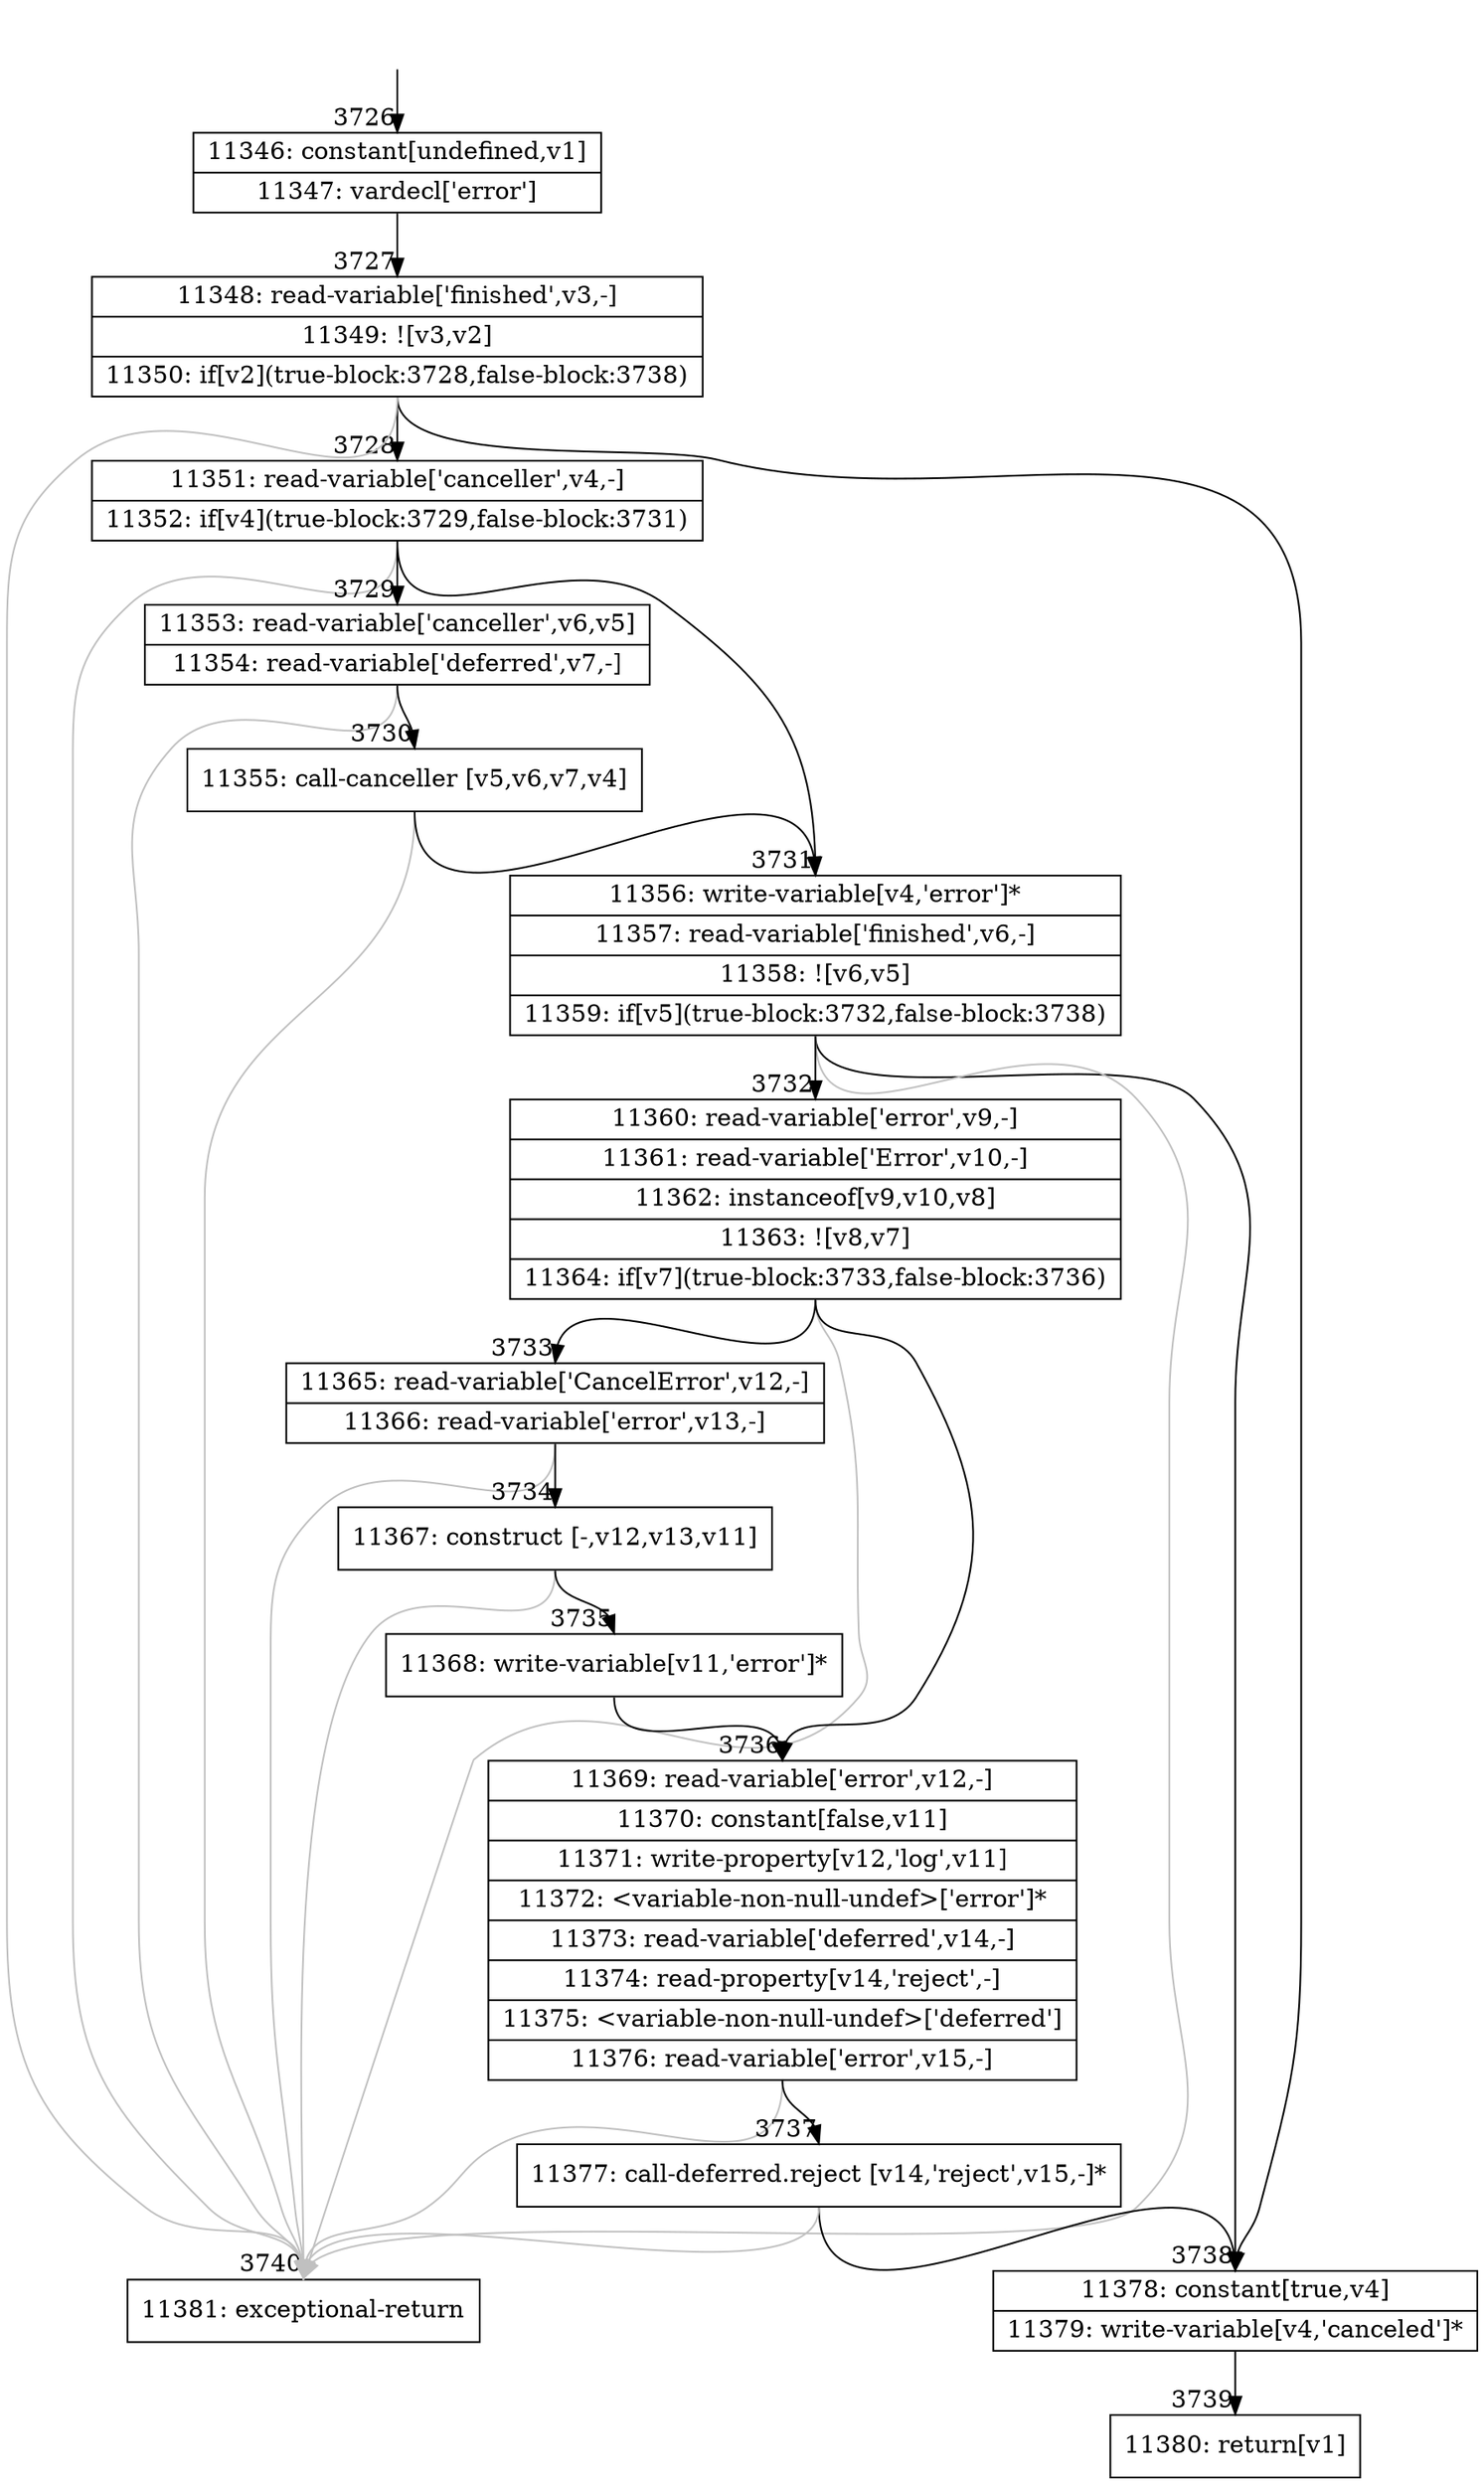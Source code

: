 digraph {
rankdir="TD"
BB_entry249[shape=none,label=""];
BB_entry249 -> BB3726 [tailport=s, headport=n, headlabel="    3726"]
BB3726 [shape=record label="{11346: constant[undefined,v1]|11347: vardecl['error']}" ] 
BB3726 -> BB3727 [tailport=s, headport=n, headlabel="      3727"]
BB3727 [shape=record label="{11348: read-variable['finished',v3,-]|11349: ![v3,v2]|11350: if[v2](true-block:3728,false-block:3738)}" ] 
BB3727 -> BB3728 [tailport=s, headport=n, headlabel="      3728"]
BB3727 -> BB3738 [tailport=s, headport=n, headlabel="      3738"]
BB3727 -> BB3740 [tailport=s, headport=n, color=gray, headlabel="      3740"]
BB3728 [shape=record label="{11351: read-variable['canceller',v4,-]|11352: if[v4](true-block:3729,false-block:3731)}" ] 
BB3728 -> BB3731 [tailport=s, headport=n, headlabel="      3731"]
BB3728 -> BB3729 [tailport=s, headport=n, headlabel="      3729"]
BB3728 -> BB3740 [tailport=s, headport=n, color=gray]
BB3729 [shape=record label="{11353: read-variable['canceller',v6,v5]|11354: read-variable['deferred',v7,-]}" ] 
BB3729 -> BB3730 [tailport=s, headport=n, headlabel="      3730"]
BB3729 -> BB3740 [tailport=s, headport=n, color=gray]
BB3730 [shape=record label="{11355: call-canceller [v5,v6,v7,v4]}" ] 
BB3730 -> BB3731 [tailport=s, headport=n]
BB3730 -> BB3740 [tailport=s, headport=n, color=gray]
BB3731 [shape=record label="{11356: write-variable[v4,'error']*|11357: read-variable['finished',v6,-]|11358: ![v6,v5]|11359: if[v5](true-block:3732,false-block:3738)}" ] 
BB3731 -> BB3732 [tailport=s, headport=n, headlabel="      3732"]
BB3731 -> BB3738 [tailport=s, headport=n]
BB3731 -> BB3740 [tailport=s, headport=n, color=gray]
BB3732 [shape=record label="{11360: read-variable['error',v9,-]|11361: read-variable['Error',v10,-]|11362: instanceof[v9,v10,v8]|11363: ![v8,v7]|11364: if[v7](true-block:3733,false-block:3736)}" ] 
BB3732 -> BB3733 [tailport=s, headport=n, headlabel="      3733"]
BB3732 -> BB3736 [tailport=s, headport=n, headlabel="      3736"]
BB3732 -> BB3740 [tailport=s, headport=n, color=gray]
BB3733 [shape=record label="{11365: read-variable['CancelError',v12,-]|11366: read-variable['error',v13,-]}" ] 
BB3733 -> BB3734 [tailport=s, headport=n, headlabel="      3734"]
BB3733 -> BB3740 [tailport=s, headport=n, color=gray]
BB3734 [shape=record label="{11367: construct [-,v12,v13,v11]}" ] 
BB3734 -> BB3735 [tailport=s, headport=n, headlabel="      3735"]
BB3734 -> BB3740 [tailport=s, headport=n, color=gray]
BB3735 [shape=record label="{11368: write-variable[v11,'error']*}" ] 
BB3735 -> BB3736 [tailport=s, headport=n]
BB3736 [shape=record label="{11369: read-variable['error',v12,-]|11370: constant[false,v11]|11371: write-property[v12,'log',v11]|11372: \<variable-non-null-undef\>['error']*|11373: read-variable['deferred',v14,-]|11374: read-property[v14,'reject',-]|11375: \<variable-non-null-undef\>['deferred']|11376: read-variable['error',v15,-]}" ] 
BB3736 -> BB3737 [tailport=s, headport=n, headlabel="      3737"]
BB3736 -> BB3740 [tailport=s, headport=n, color=gray]
BB3737 [shape=record label="{11377: call-deferred.reject [v14,'reject',v15,-]*}" ] 
BB3737 -> BB3738 [tailport=s, headport=n]
BB3737 -> BB3740 [tailport=s, headport=n, color=gray]
BB3738 [shape=record label="{11378: constant[true,v4]|11379: write-variable[v4,'canceled']*}" ] 
BB3738 -> BB3739 [tailport=s, headport=n, headlabel="      3739"]
BB3739 [shape=record label="{11380: return[v1]}" ] 
BB3740 [shape=record label="{11381: exceptional-return}" ] 
//#$~ 4752
}
